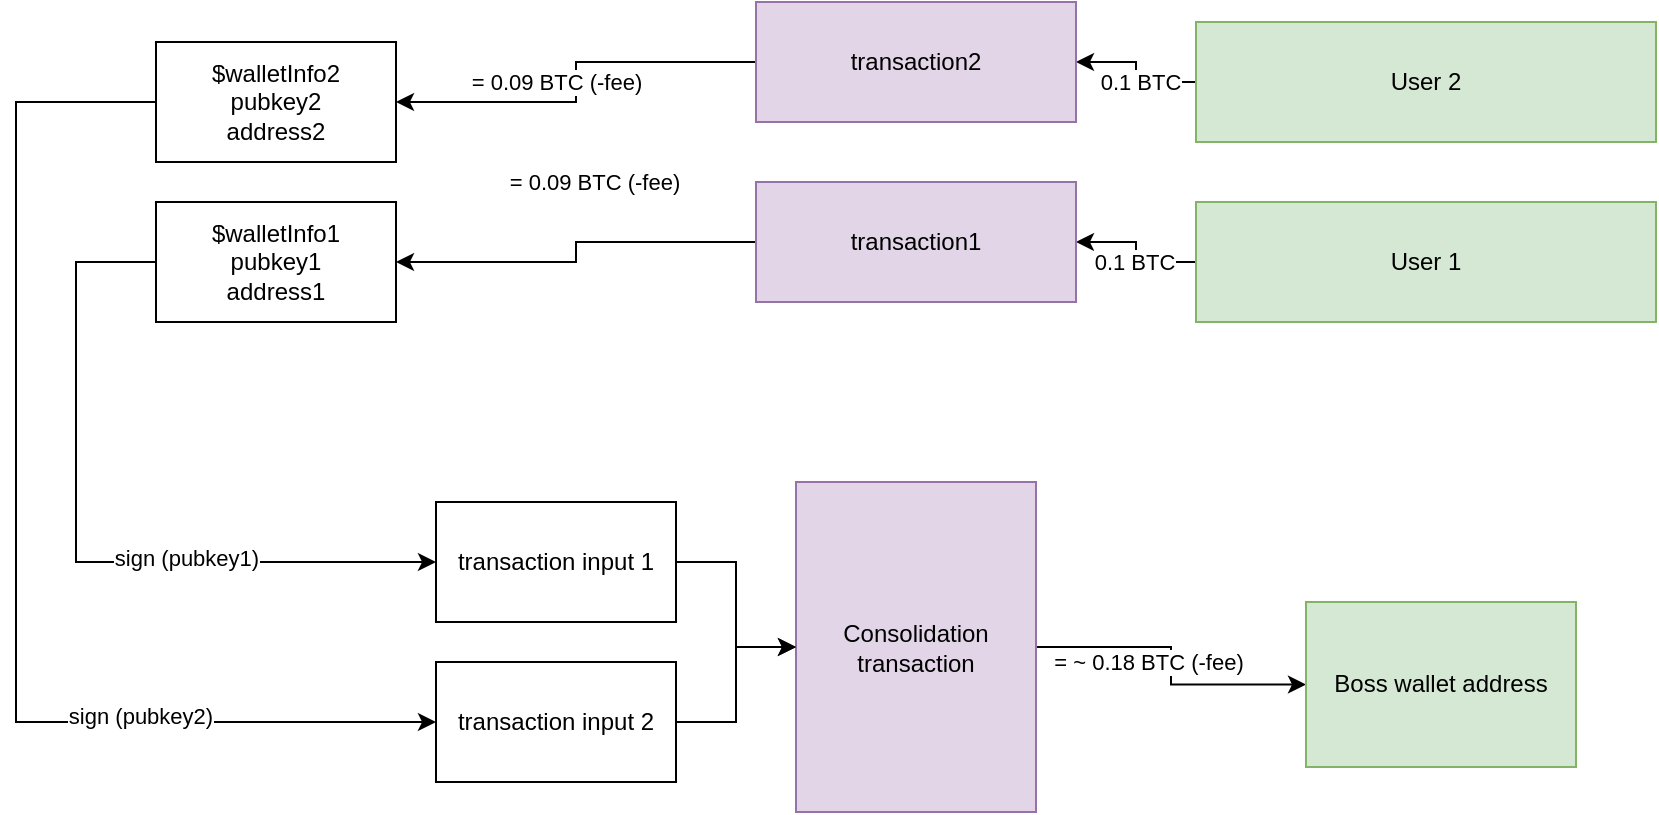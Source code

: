 <mxfile version="14.8.6" type="device"><diagram id="rIjm_mgoyg1WmFOEj1pt" name="Page-1"><mxGraphModel dx="976" dy="642" grid="0" gridSize="10" guides="1" tooltips="1" connect="1" arrows="1" fold="1" page="1" pageScale="1" pageWidth="850" pageHeight="1100" math="0" shadow="0"><root><mxCell id="0"/><mxCell id="1" parent="0"/><mxCell id="9A1hd33hYmVRsvAC9C99-26" style="edgeStyle=orthogonalEdgeStyle;rounded=0;orthogonalLoop=1;jettySize=auto;html=1;entryX=0;entryY=0.5;entryDx=0;entryDy=0;" edge="1" parent="1" source="9A1hd33hYmVRsvAC9C99-1" target="9A1hd33hYmVRsvAC9C99-25"><mxGeometry relative="1" as="geometry"><Array as="points"><mxPoint x="70" y="150"/><mxPoint x="70" y="300"/></Array></mxGeometry></mxCell><mxCell id="9A1hd33hYmVRsvAC9C99-27" value="sign (pubkey1)" style="edgeLabel;html=1;align=center;verticalAlign=middle;resizable=0;points=[];" vertex="1" connectable="0" parent="9A1hd33hYmVRsvAC9C99-26"><mxGeometry x="0.325" y="2" relative="1" as="geometry"><mxPoint as="offset"/></mxGeometry></mxCell><mxCell id="9A1hd33hYmVRsvAC9C99-1" value="$walletInfo1&lt;br&gt;pubkey1&lt;br&gt;address1" style="rounded=0;whiteSpace=wrap;html=1;" vertex="1" parent="1"><mxGeometry x="110" y="120" width="120" height="60" as="geometry"/></mxCell><mxCell id="9A1hd33hYmVRsvAC9C99-4" style="edgeStyle=orthogonalEdgeStyle;rounded=0;orthogonalLoop=1;jettySize=auto;html=1;entryX=1;entryY=0.5;entryDx=0;entryDy=0;" edge="1" parent="1" source="9A1hd33hYmVRsvAC9C99-2" target="9A1hd33hYmVRsvAC9C99-3"><mxGeometry relative="1" as="geometry"/></mxCell><mxCell id="9A1hd33hYmVRsvAC9C99-14" value="0.1 BTC" style="edgeLabel;html=1;align=center;verticalAlign=middle;resizable=0;points=[];" vertex="1" connectable="0" parent="9A1hd33hYmVRsvAC9C99-4"><mxGeometry x="-0.15" y="1" relative="1" as="geometry"><mxPoint as="offset"/></mxGeometry></mxCell><mxCell id="9A1hd33hYmVRsvAC9C99-2" value="User 1" style="rounded=0;whiteSpace=wrap;html=1;fillColor=#d5e8d4;strokeColor=#82b366;" vertex="1" parent="1"><mxGeometry x="630" y="120" width="230" height="60" as="geometry"/></mxCell><mxCell id="9A1hd33hYmVRsvAC9C99-6" style="edgeStyle=orthogonalEdgeStyle;rounded=0;orthogonalLoop=1;jettySize=auto;html=1;" edge="1" parent="1" source="9A1hd33hYmVRsvAC9C99-3" target="9A1hd33hYmVRsvAC9C99-1"><mxGeometry relative="1" as="geometry"/></mxCell><mxCell id="9A1hd33hYmVRsvAC9C99-15" value="= 0.09 BTC (-fee)" style="edgeLabel;html=1;align=center;verticalAlign=middle;resizable=0;points=[];" vertex="1" connectable="0" parent="9A1hd33hYmVRsvAC9C99-6"><mxGeometry x="-0.15" y="-3" relative="1" as="geometry"><mxPoint y="-27" as="offset"/></mxGeometry></mxCell><mxCell id="9A1hd33hYmVRsvAC9C99-3" value="transaction1" style="rounded=0;whiteSpace=wrap;html=1;fillColor=#e1d5e7;strokeColor=#9673a6;" vertex="1" parent="1"><mxGeometry x="410" y="110" width="160" height="60" as="geometry"/></mxCell><mxCell id="9A1hd33hYmVRsvAC9C99-31" style="edgeStyle=orthogonalEdgeStyle;rounded=0;orthogonalLoop=1;jettySize=auto;html=1;" edge="1" parent="1" source="9A1hd33hYmVRsvAC9C99-7" target="9A1hd33hYmVRsvAC9C99-28"><mxGeometry relative="1" as="geometry"><Array as="points"><mxPoint x="40" y="70"/><mxPoint x="40" y="380"/></Array></mxGeometry></mxCell><mxCell id="9A1hd33hYmVRsvAC9C99-32" value="sign (pubkey2)" style="edgeLabel;html=1;align=center;verticalAlign=middle;resizable=0;points=[];" vertex="1" connectable="0" parent="9A1hd33hYmVRsvAC9C99-31"><mxGeometry x="0.497" y="3" relative="1" as="geometry"><mxPoint as="offset"/></mxGeometry></mxCell><mxCell id="9A1hd33hYmVRsvAC9C99-7" value="$walletInfo2&lt;br&gt;pubkey2&lt;br&gt;address2" style="rounded=0;whiteSpace=wrap;html=1;" vertex="1" parent="1"><mxGeometry x="110" y="40" width="120" height="60" as="geometry"/></mxCell><mxCell id="9A1hd33hYmVRsvAC9C99-8" style="edgeStyle=orthogonalEdgeStyle;rounded=0;orthogonalLoop=1;jettySize=auto;html=1;entryX=1;entryY=0.5;entryDx=0;entryDy=0;" edge="1" parent="1" source="9A1hd33hYmVRsvAC9C99-9" target="9A1hd33hYmVRsvAC9C99-11"><mxGeometry relative="1" as="geometry"/></mxCell><mxCell id="9A1hd33hYmVRsvAC9C99-12" value="0.1 BTC" style="edgeLabel;html=1;align=center;verticalAlign=middle;resizable=0;points=[];" vertex="1" connectable="0" parent="9A1hd33hYmVRsvAC9C99-8"><mxGeometry x="-0.15" y="-2" relative="1" as="geometry"><mxPoint as="offset"/></mxGeometry></mxCell><mxCell id="9A1hd33hYmVRsvAC9C99-9" value="User 2" style="rounded=0;whiteSpace=wrap;html=1;fillColor=#d5e8d4;strokeColor=#82b366;" vertex="1" parent="1"><mxGeometry x="630" y="30" width="230" height="60" as="geometry"/></mxCell><mxCell id="9A1hd33hYmVRsvAC9C99-10" style="edgeStyle=orthogonalEdgeStyle;rounded=0;orthogonalLoop=1;jettySize=auto;html=1;" edge="1" parent="1" source="9A1hd33hYmVRsvAC9C99-11" target="9A1hd33hYmVRsvAC9C99-7"><mxGeometry relative="1" as="geometry"/></mxCell><mxCell id="9A1hd33hYmVRsvAC9C99-13" value="= 0.09 BTC (-fee)" style="edgeLabel;html=1;align=center;verticalAlign=middle;resizable=0;points=[];" vertex="1" connectable="0" parent="9A1hd33hYmVRsvAC9C99-10"><mxGeometry x="0.1" relative="1" as="geometry"><mxPoint x="-10" y="-10" as="offset"/></mxGeometry></mxCell><mxCell id="9A1hd33hYmVRsvAC9C99-11" value="transaction2" style="rounded=0;whiteSpace=wrap;html=1;fillColor=#e1d5e7;strokeColor=#9673a6;" vertex="1" parent="1"><mxGeometry x="410" y="20" width="160" height="60" as="geometry"/></mxCell><mxCell id="9A1hd33hYmVRsvAC9C99-19" style="edgeStyle=orthogonalEdgeStyle;rounded=0;orthogonalLoop=1;jettySize=auto;html=1;" edge="1" parent="1" target="9A1hd33hYmVRsvAC9C99-18"><mxGeometry relative="1" as="geometry"><mxPoint x="425" y="492.5" as="sourcePoint"/></mxGeometry></mxCell><mxCell id="9A1hd33hYmVRsvAC9C99-22" style="edgeStyle=orthogonalEdgeStyle;rounded=0;orthogonalLoop=1;jettySize=auto;html=1;" edge="1" parent="1" source="9A1hd33hYmVRsvAC9C99-20" target="9A1hd33hYmVRsvAC9C99-21"><mxGeometry relative="1" as="geometry"/></mxCell><mxCell id="9A1hd33hYmVRsvAC9C99-23" value="= ~ 0.18 BTC (-fee)" style="edgeLabel;html=1;align=center;verticalAlign=middle;resizable=0;points=[];" vertex="1" connectable="0" parent="9A1hd33hYmVRsvAC9C99-22"><mxGeometry x="0.189" y="-1" relative="1" as="geometry"><mxPoint x="-17" y="-13" as="offset"/></mxGeometry></mxCell><mxCell id="9A1hd33hYmVRsvAC9C99-20" value="Consolidation transaction" style="rounded=0;whiteSpace=wrap;html=1;fillColor=#e1d5e7;strokeColor=#9673a6;" vertex="1" parent="1"><mxGeometry x="430" y="260" width="120" height="165" as="geometry"/></mxCell><mxCell id="9A1hd33hYmVRsvAC9C99-21" value="Boss wallet address" style="rounded=0;whiteSpace=wrap;html=1;fillColor=#d5e8d4;strokeColor=#82b366;" vertex="1" parent="1"><mxGeometry x="685" y="320" width="135" height="82.5" as="geometry"/></mxCell><mxCell id="9A1hd33hYmVRsvAC9C99-29" style="edgeStyle=orthogonalEdgeStyle;rounded=0;orthogonalLoop=1;jettySize=auto;html=1;entryX=0;entryY=0.5;entryDx=0;entryDy=0;" edge="1" parent="1" source="9A1hd33hYmVRsvAC9C99-25" target="9A1hd33hYmVRsvAC9C99-20"><mxGeometry relative="1" as="geometry"/></mxCell><mxCell id="9A1hd33hYmVRsvAC9C99-25" value="transaction input 1" style="rounded=0;whiteSpace=wrap;html=1;" vertex="1" parent="1"><mxGeometry x="250" y="270" width="120" height="60" as="geometry"/></mxCell><mxCell id="9A1hd33hYmVRsvAC9C99-30" style="edgeStyle=orthogonalEdgeStyle;rounded=0;orthogonalLoop=1;jettySize=auto;html=1;entryX=0;entryY=0.5;entryDx=0;entryDy=0;" edge="1" parent="1" source="9A1hd33hYmVRsvAC9C99-28" target="9A1hd33hYmVRsvAC9C99-20"><mxGeometry relative="1" as="geometry"/></mxCell><mxCell id="9A1hd33hYmVRsvAC9C99-28" value="transaction input 2" style="rounded=0;whiteSpace=wrap;html=1;" vertex="1" parent="1"><mxGeometry x="250" y="350" width="120" height="60" as="geometry"/></mxCell></root></mxGraphModel></diagram></mxfile>